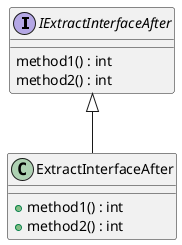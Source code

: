 @startuml
interface IExtractInterfaceAfter {
    method1() : int
    method2() : int
}
class ExtractInterfaceAfter {
    + method1() : int
    + method2() : int
}
IExtractInterfaceAfter <|-- ExtractInterfaceAfter
@enduml
